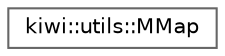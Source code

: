 digraph "Graphical Class Hierarchy"
{
 // LATEX_PDF_SIZE
  bgcolor="transparent";
  edge [fontname=Helvetica,fontsize=10,labelfontname=Helvetica,labelfontsize=10];
  node [fontname=Helvetica,fontsize=10,shape=box,height=0.2,width=0.4];
  rankdir="LR";
  Node0 [id="Node000000",label="kiwi::utils::MMap",height=0.2,width=0.4,color="grey40", fillcolor="white", style="filled",URL="$classkiwi_1_1utils_1_1MMap.html",tooltip=" "];
}
